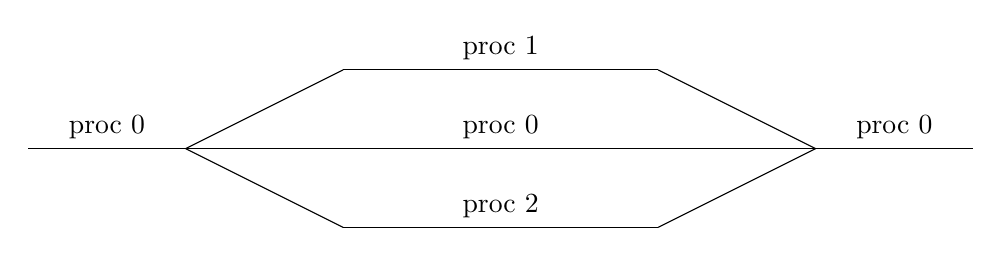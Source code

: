 % -*- root: ../../supcom.tex -*-

\begin{tikzpicture}
  \draw [] (0 ,0) -- (2 ,0) node [anchor=south, midway] {proc 0};
  \draw [] (2 ,0) -- (10,0) node [anchor=south, midway] {proc 0};
  \draw [] (10,0) -- (12,0) node [anchor=south, midway] {proc 0};

  \draw [] (2 ,0) -- (4 ,1) node [anchor=south, midway] {      };
  \draw [] (4 ,1) -- (8 ,1) node [anchor=south, midway] {proc 1};
  \draw [] (8 ,1) -- (10,0) node [anchor=south, midway] {      };

  \draw [] (2 ,0 ) -- (4 ,-1) node [anchor=south, midway] {      };
  \draw [] (4 ,-1) -- (8 ,-1) node [anchor=south, midway] {proc 2};
  \draw [] (8 ,-1) -- (10,0 ) node [anchor=south, midway] {      };
\end{tikzpicture}
